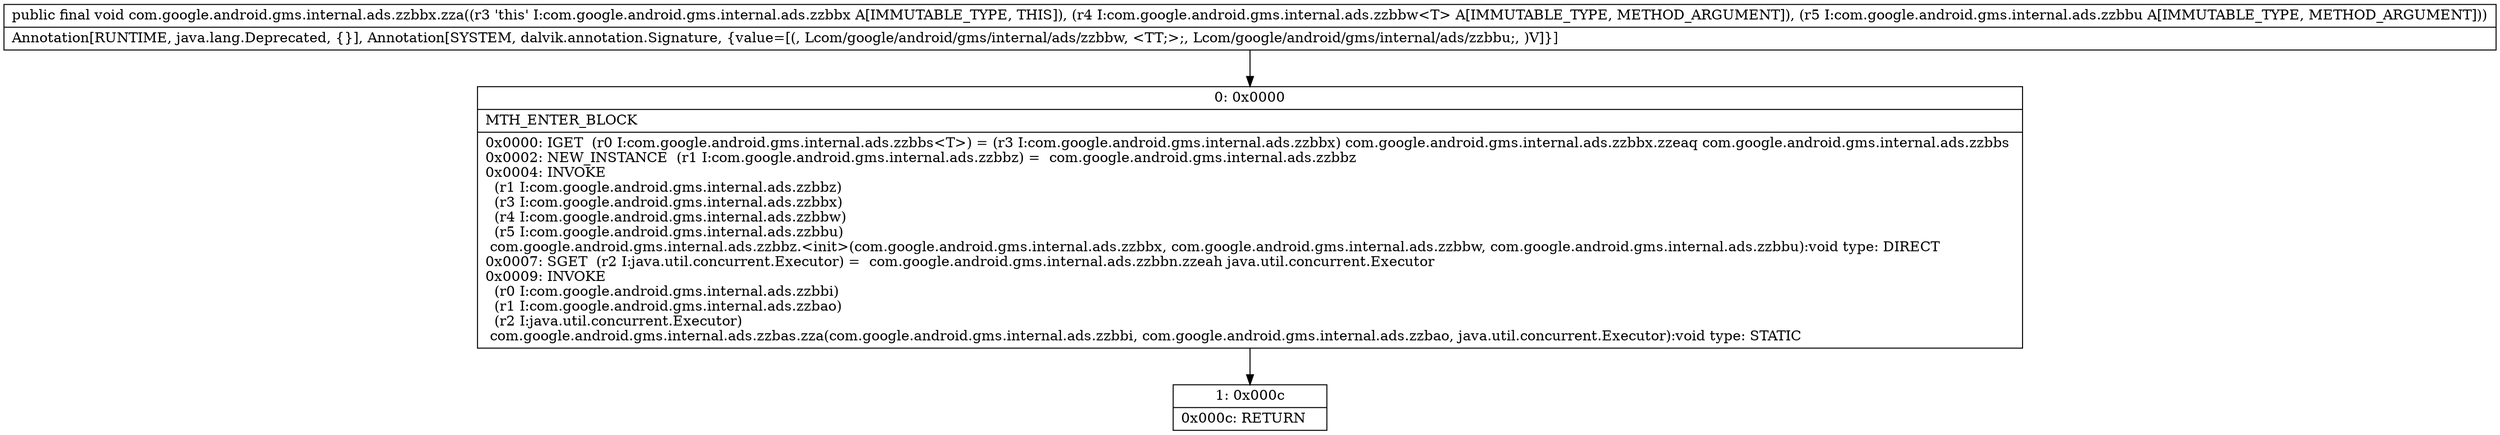 digraph "CFG forcom.google.android.gms.internal.ads.zzbbx.zza(Lcom\/google\/android\/gms\/internal\/ads\/zzbbw;Lcom\/google\/android\/gms\/internal\/ads\/zzbbu;)V" {
Node_0 [shape=record,label="{0\:\ 0x0000|MTH_ENTER_BLOCK\l|0x0000: IGET  (r0 I:com.google.android.gms.internal.ads.zzbbs\<T\>) = (r3 I:com.google.android.gms.internal.ads.zzbbx) com.google.android.gms.internal.ads.zzbbx.zzeaq com.google.android.gms.internal.ads.zzbbs \l0x0002: NEW_INSTANCE  (r1 I:com.google.android.gms.internal.ads.zzbbz) =  com.google.android.gms.internal.ads.zzbbz \l0x0004: INVOKE  \l  (r1 I:com.google.android.gms.internal.ads.zzbbz)\l  (r3 I:com.google.android.gms.internal.ads.zzbbx)\l  (r4 I:com.google.android.gms.internal.ads.zzbbw)\l  (r5 I:com.google.android.gms.internal.ads.zzbbu)\l com.google.android.gms.internal.ads.zzbbz.\<init\>(com.google.android.gms.internal.ads.zzbbx, com.google.android.gms.internal.ads.zzbbw, com.google.android.gms.internal.ads.zzbbu):void type: DIRECT \l0x0007: SGET  (r2 I:java.util.concurrent.Executor) =  com.google.android.gms.internal.ads.zzbbn.zzeah java.util.concurrent.Executor \l0x0009: INVOKE  \l  (r0 I:com.google.android.gms.internal.ads.zzbbi)\l  (r1 I:com.google.android.gms.internal.ads.zzbao)\l  (r2 I:java.util.concurrent.Executor)\l com.google.android.gms.internal.ads.zzbas.zza(com.google.android.gms.internal.ads.zzbbi, com.google.android.gms.internal.ads.zzbao, java.util.concurrent.Executor):void type: STATIC \l}"];
Node_1 [shape=record,label="{1\:\ 0x000c|0x000c: RETURN   \l}"];
MethodNode[shape=record,label="{public final void com.google.android.gms.internal.ads.zzbbx.zza((r3 'this' I:com.google.android.gms.internal.ads.zzbbx A[IMMUTABLE_TYPE, THIS]), (r4 I:com.google.android.gms.internal.ads.zzbbw\<T\> A[IMMUTABLE_TYPE, METHOD_ARGUMENT]), (r5 I:com.google.android.gms.internal.ads.zzbbu A[IMMUTABLE_TYPE, METHOD_ARGUMENT]))  | Annotation[RUNTIME, java.lang.Deprecated, \{\}], Annotation[SYSTEM, dalvik.annotation.Signature, \{value=[(, Lcom\/google\/android\/gms\/internal\/ads\/zzbbw, \<TT;\>;, Lcom\/google\/android\/gms\/internal\/ads\/zzbbu;, )V]\}]\l}"];
MethodNode -> Node_0;
Node_0 -> Node_1;
}

